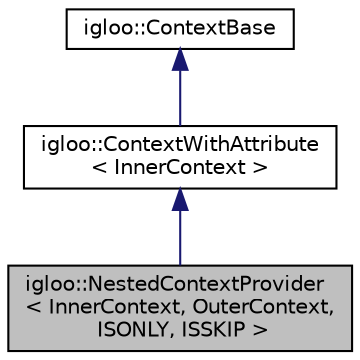 digraph "igloo::NestedContextProvider&lt; InnerContext, OuterContext, ISONLY, ISSKIP &gt;"
{
 // INTERACTIVE_SVG=YES
  edge [fontname="Helvetica",fontsize="10",labelfontname="Helvetica",labelfontsize="10"];
  node [fontname="Helvetica",fontsize="10",shape=record];
  Node4 [label="igloo::NestedContextProvider\l\< InnerContext, OuterContext,\l ISONLY, ISSKIP \>",height=0.2,width=0.4,color="black", fillcolor="grey75", style="filled", fontcolor="black"];
  Node5 -> Node4 [dir="back",color="midnightblue",fontsize="10",style="solid",fontname="Helvetica"];
  Node5 [label="igloo::ContextWithAttribute\l\< InnerContext \>",height=0.2,width=0.4,color="black", fillcolor="white", style="filled",URL="$structigloo_1_1ContextWithAttribute.html"];
  Node6 -> Node5 [dir="back",color="midnightblue",fontsize="10",style="solid",fontname="Helvetica"];
  Node6 [label="igloo::ContextBase",height=0.2,width=0.4,color="black", fillcolor="white", style="filled",URL="$structigloo_1_1ContextBase.html"];
}
